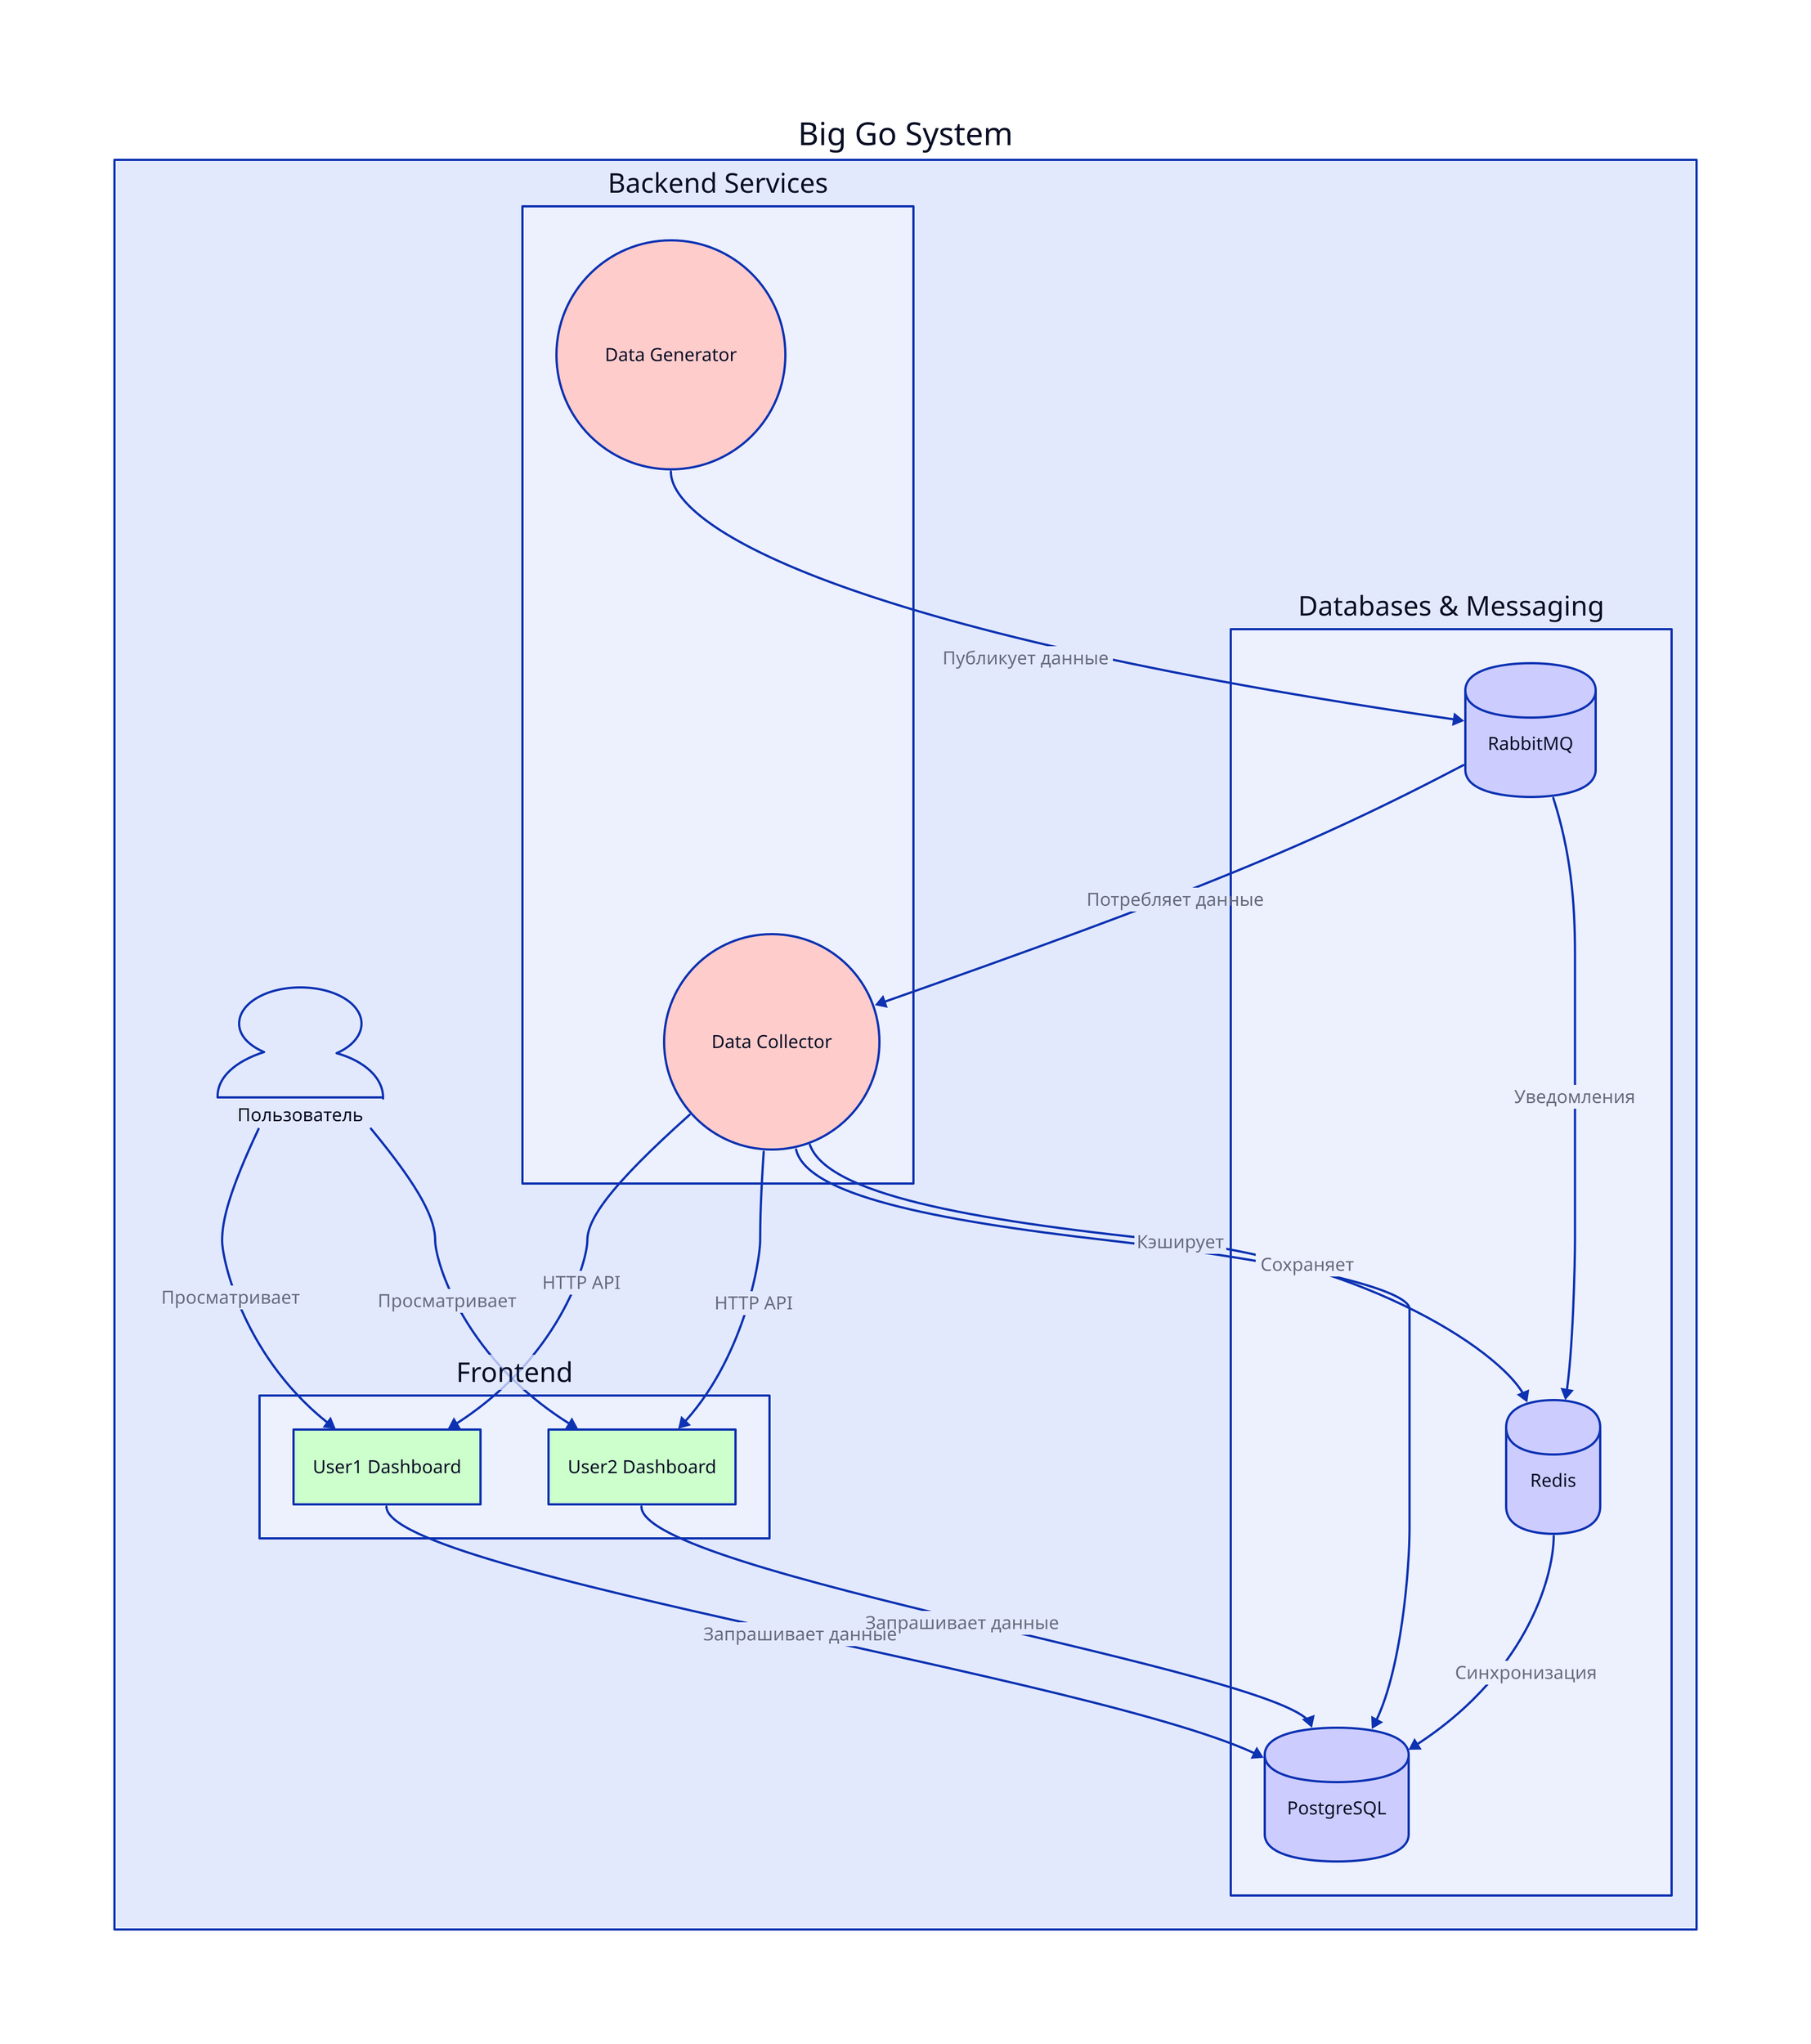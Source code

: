 system: "Big Go System" {
  user: Пользователь {
    shape: person
  }
  
  frontend: "Frontend" {
    user1: "User1 Dashboard" {
      shape: rectangle
      style: {
        fill: "#CCFFCC"
      }
    }
    
    user2: "User2 Dashboard" {
      shape: rectangle
      style: {
        fill: "#CCFFCC"
      }
    }
  }
  
  backend: "Backend Services" {
    generator: "Data Generator" {
      shape: circle #rectangle
      style: {
        fill: "#FFCCCC"
      }
    }
    
    collector: "Data Collector" {
      shape: circle #rectangle
      style: {
        fill: "#FFCCCC"
      }
    }
  }
  
  databases: "Databases & Messaging" {
    rabbitmq: "RabbitMQ" {
      shape: cylinder
      style: {
        fill: "#CCCCFF"
      }
    }
    
    postgres: "PostgreSQL" {
      shape: cylinder
      style: {
        fill: "#CCCCFF"
      }
    }
    
    redis: "Redis" {
      shape: cylinder
      style: {
        fill: "#CCCCFF"
      }
    }
  }
  
  # Связи
  backend.generator -> databases.rabbitmq: "Публикует данные"
  databases.rabbitmq -> backend.collector: "Потребляет данные"
  backend.collector -> frontend.user1: "HTTP API"
  backend.collector -> frontend.user2: "HTTP API"
  backend.collector -> databases.postgres: "Сохраняет"
  backend.collector -> databases.redis: "Кэширует"
  
  user -> frontend.user1: "Просматривает"
  user -> frontend.user2: "Просматривает"
  
  frontend.user1 -> databases.postgres: "Запрашивает данные"
  frontend.user2 -> databases.postgres: "Запрашивает данные"
  databases.rabbitmq -> databases.redis: "Уведомления"
  databases.redis -> databases.postgres: "Синхронизация"
}